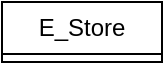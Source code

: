 <mxfile version="23.1.5" type="github">
  <diagram name="Page-1" id="e7e014a7-5840-1c2e-5031-d8a46d1fe8dd">
    <mxGraphModel dx="384" dy="449" grid="1" gridSize="10" guides="1" tooltips="1" connect="1" arrows="1" fold="1" page="1" pageScale="1" pageWidth="1169" pageHeight="826" background="none" math="0" shadow="0">
      <root>
        <mxCell id="0" />
        <mxCell id="1" parent="0" />
        <mxCell id="NzT3DgwBgmmtPQuDIzDM-45" value="E_Store" style="swimlane;fontStyle=0;childLayout=stackLayout;horizontal=1;startSize=26;fillColor=none;horizontalStack=0;resizeParent=1;resizeParentMax=0;resizeLast=0;collapsible=1;marginBottom=0;whiteSpace=wrap;html=1;" vertex="1" collapsed="1" parent="1">
          <mxGeometry x="40" width="80" height="30" as="geometry">
            <mxRectangle x="40" width="140" height="120" as="alternateBounds" />
          </mxGeometry>
        </mxCell>
        <mxCell id="NzT3DgwBgmmtPQuDIzDM-46" value="- customer : Customer" style="text;strokeColor=none;fillColor=none;align=left;verticalAlign=top;spacingLeft=4;spacingRight=4;overflow=hidden;rotatable=0;points=[[0,0.5],[1,0.5]];portConstraint=eastwest;whiteSpace=wrap;html=1;" vertex="1" parent="NzT3DgwBgmmtPQuDIzDM-45">
          <mxGeometry y="26" width="140" height="26" as="geometry" />
        </mxCell>
        <mxCell id="NzT3DgwBgmmtPQuDIzDM-47" value="- seller : Seller&lt;div&gt;&lt;br/&gt;&lt;/div&gt;" style="text;strokeColor=none;fillColor=none;align=left;verticalAlign=top;spacingLeft=4;spacingRight=4;overflow=hidden;rotatable=0;points=[[0,0.5],[1,0.5]];portConstraint=eastwest;whiteSpace=wrap;html=1;" vertex="1" parent="NzT3DgwBgmmtPQuDIzDM-45">
          <mxGeometry y="52" width="140" height="26" as="geometry" />
        </mxCell>
        <mxCell id="NzT3DgwBgmmtPQuDIzDM-48" value="- admin : Admin" style="text;strokeColor=none;fillColor=none;align=left;verticalAlign=top;spacingLeft=4;spacingRight=4;overflow=hidden;rotatable=0;points=[[0,0.5],[1,0.5]];portConstraint=eastwest;whiteSpace=wrap;html=1;" vertex="1" parent="NzT3DgwBgmmtPQuDIzDM-45">
          <mxGeometry y="78" width="140" height="42" as="geometry" />
        </mxCell>
      </root>
    </mxGraphModel>
  </diagram>
</mxfile>
